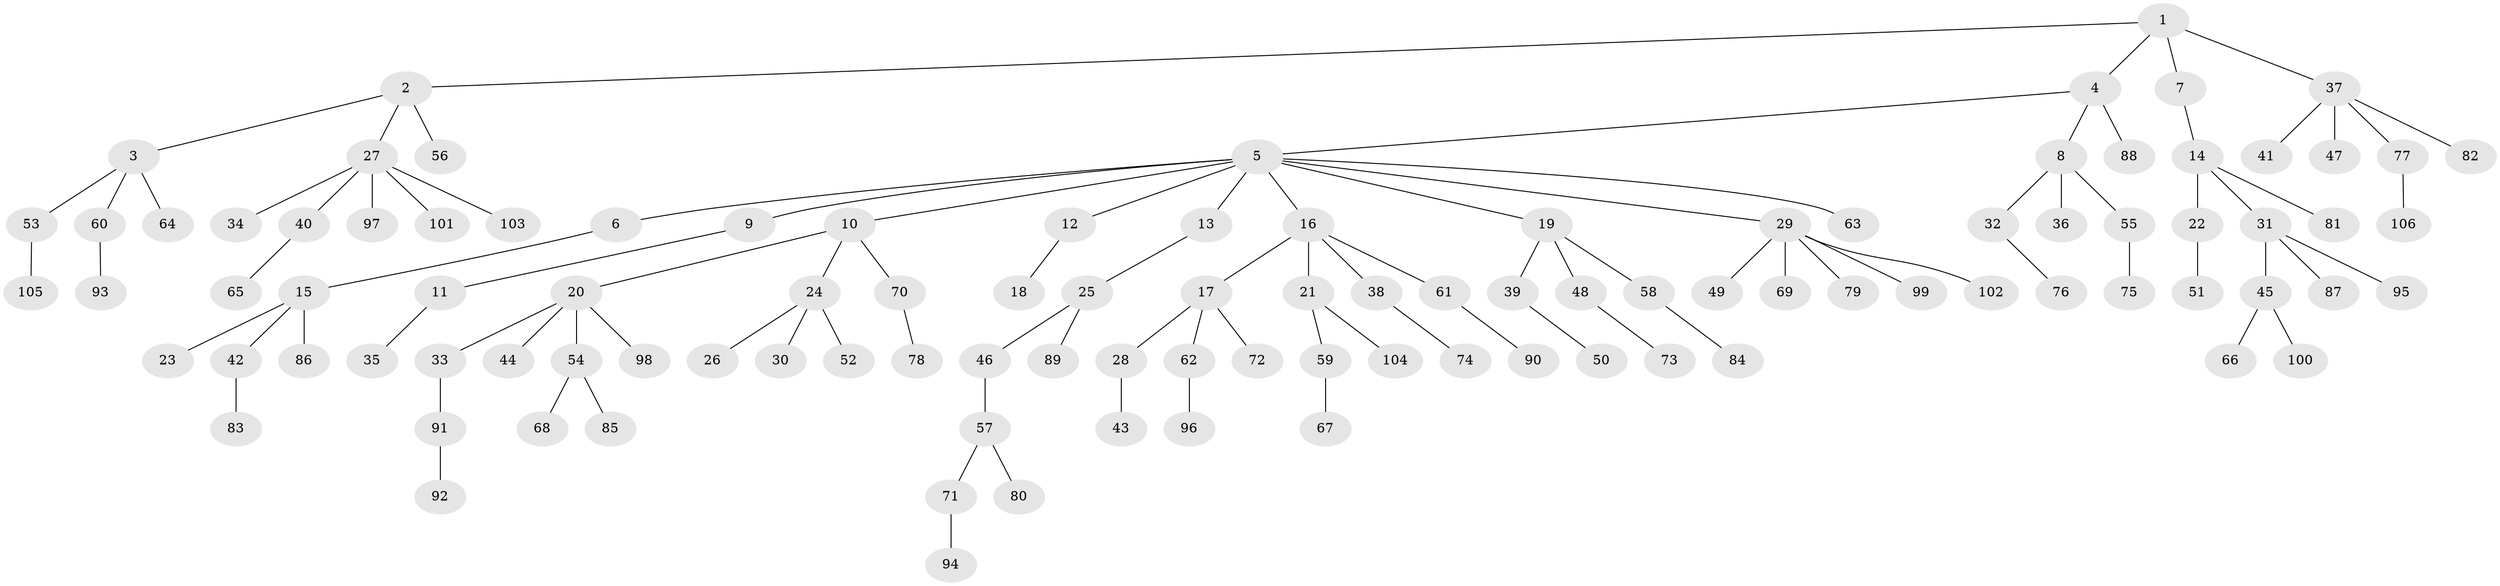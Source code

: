 // Generated by graph-tools (version 1.1) at 2025/50/03/09/25 03:50:23]
// undirected, 106 vertices, 105 edges
graph export_dot {
graph [start="1"]
  node [color=gray90,style=filled];
  1;
  2;
  3;
  4;
  5;
  6;
  7;
  8;
  9;
  10;
  11;
  12;
  13;
  14;
  15;
  16;
  17;
  18;
  19;
  20;
  21;
  22;
  23;
  24;
  25;
  26;
  27;
  28;
  29;
  30;
  31;
  32;
  33;
  34;
  35;
  36;
  37;
  38;
  39;
  40;
  41;
  42;
  43;
  44;
  45;
  46;
  47;
  48;
  49;
  50;
  51;
  52;
  53;
  54;
  55;
  56;
  57;
  58;
  59;
  60;
  61;
  62;
  63;
  64;
  65;
  66;
  67;
  68;
  69;
  70;
  71;
  72;
  73;
  74;
  75;
  76;
  77;
  78;
  79;
  80;
  81;
  82;
  83;
  84;
  85;
  86;
  87;
  88;
  89;
  90;
  91;
  92;
  93;
  94;
  95;
  96;
  97;
  98;
  99;
  100;
  101;
  102;
  103;
  104;
  105;
  106;
  1 -- 2;
  1 -- 4;
  1 -- 7;
  1 -- 37;
  2 -- 3;
  2 -- 27;
  2 -- 56;
  3 -- 53;
  3 -- 60;
  3 -- 64;
  4 -- 5;
  4 -- 8;
  4 -- 88;
  5 -- 6;
  5 -- 9;
  5 -- 10;
  5 -- 12;
  5 -- 13;
  5 -- 16;
  5 -- 19;
  5 -- 29;
  5 -- 63;
  6 -- 15;
  7 -- 14;
  8 -- 32;
  8 -- 36;
  8 -- 55;
  9 -- 11;
  10 -- 20;
  10 -- 24;
  10 -- 70;
  11 -- 35;
  12 -- 18;
  13 -- 25;
  14 -- 22;
  14 -- 31;
  14 -- 81;
  15 -- 23;
  15 -- 42;
  15 -- 86;
  16 -- 17;
  16 -- 21;
  16 -- 38;
  16 -- 61;
  17 -- 28;
  17 -- 62;
  17 -- 72;
  19 -- 39;
  19 -- 48;
  19 -- 58;
  20 -- 33;
  20 -- 44;
  20 -- 54;
  20 -- 98;
  21 -- 59;
  21 -- 104;
  22 -- 51;
  24 -- 26;
  24 -- 30;
  24 -- 52;
  25 -- 46;
  25 -- 89;
  27 -- 34;
  27 -- 40;
  27 -- 97;
  27 -- 101;
  27 -- 103;
  28 -- 43;
  29 -- 49;
  29 -- 69;
  29 -- 79;
  29 -- 99;
  29 -- 102;
  31 -- 45;
  31 -- 87;
  31 -- 95;
  32 -- 76;
  33 -- 91;
  37 -- 41;
  37 -- 47;
  37 -- 77;
  37 -- 82;
  38 -- 74;
  39 -- 50;
  40 -- 65;
  42 -- 83;
  45 -- 66;
  45 -- 100;
  46 -- 57;
  48 -- 73;
  53 -- 105;
  54 -- 68;
  54 -- 85;
  55 -- 75;
  57 -- 71;
  57 -- 80;
  58 -- 84;
  59 -- 67;
  60 -- 93;
  61 -- 90;
  62 -- 96;
  70 -- 78;
  71 -- 94;
  77 -- 106;
  91 -- 92;
}
